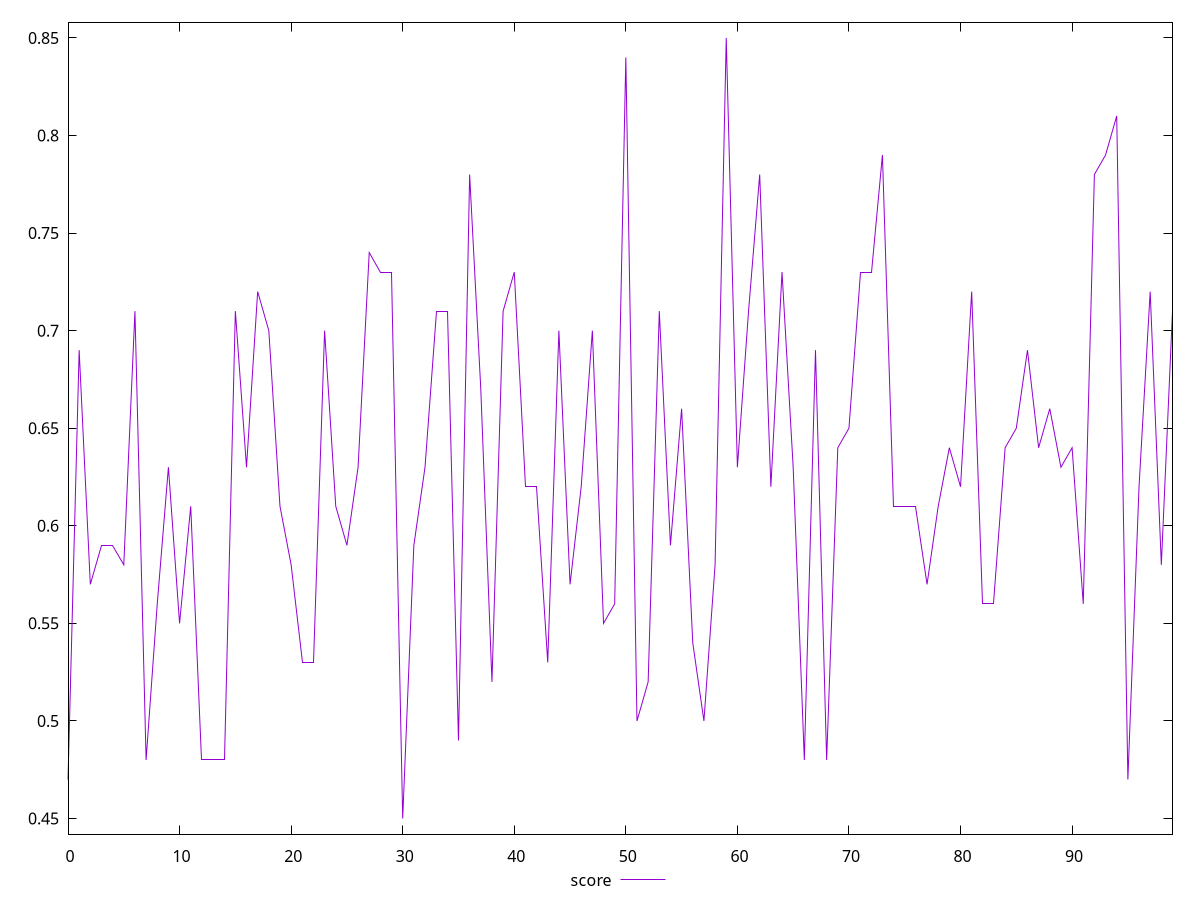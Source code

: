 reset

$score <<EOF
0 0.47
1 0.69
2 0.57
3 0.59
4 0.59
5 0.58
6 0.71
7 0.48
8 0.56
9 0.63
10 0.55
11 0.61
12 0.48
13 0.48
14 0.48
15 0.71
16 0.63
17 0.72
18 0.7
19 0.61
20 0.58
21 0.53
22 0.53
23 0.7
24 0.61
25 0.59
26 0.63
27 0.74
28 0.73
29 0.73
30 0.45
31 0.59
32 0.63
33 0.71
34 0.71
35 0.49
36 0.78
37 0.67
38 0.52
39 0.71
40 0.73
41 0.62
42 0.62
43 0.53
44 0.7
45 0.57
46 0.62
47 0.7
48 0.55
49 0.56
50 0.84
51 0.5
52 0.52
53 0.71
54 0.59
55 0.66
56 0.54
57 0.5
58 0.58
59 0.85
60 0.63
61 0.71
62 0.78
63 0.62
64 0.73
65 0.63
66 0.48
67 0.69
68 0.48
69 0.64
70 0.65
71 0.73
72 0.73
73 0.79
74 0.61
75 0.61
76 0.61
77 0.57
78 0.61
79 0.64
80 0.62
81 0.72
82 0.56
83 0.56
84 0.64
85 0.65
86 0.69
87 0.64
88 0.66
89 0.63
90 0.64
91 0.56
92 0.78
93 0.79
94 0.81
95 0.47
96 0.62
97 0.72
98 0.58
99 0.71
EOF

set key outside below
set xrange [0:99]
set yrange [0.442:0.858]
set trange [0.442:0.858]
set terminal svg size 640, 500 enhanced background rgb 'white'
set output "report_00013_2021-02-09T12-04-24.940Z/uses-http2/samples/pages+cached+noadtech+nomedia/score/values.svg"

plot $score title "score" with line

reset
